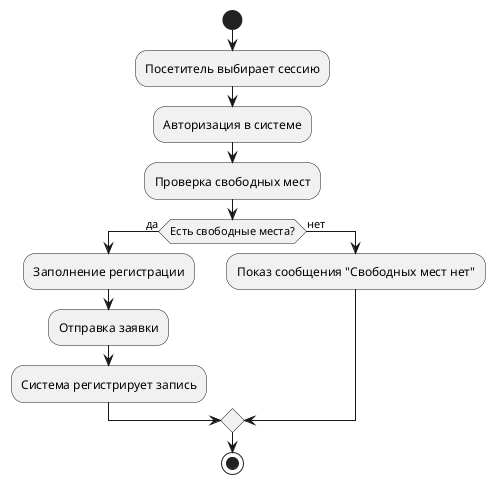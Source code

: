 @startuml
start
:Посетитель выбирает сессию;
:Авторизация в системе;
:Проверка свободных мест;
if (Есть свободные места?) then (да)
    :Заполнение регистрации;
    :Отправка заявки;
    :Система регистрирует запись;
else (нет)
    :Показ сообщения "Свободных мест нет";
endif
stop
@enduml

